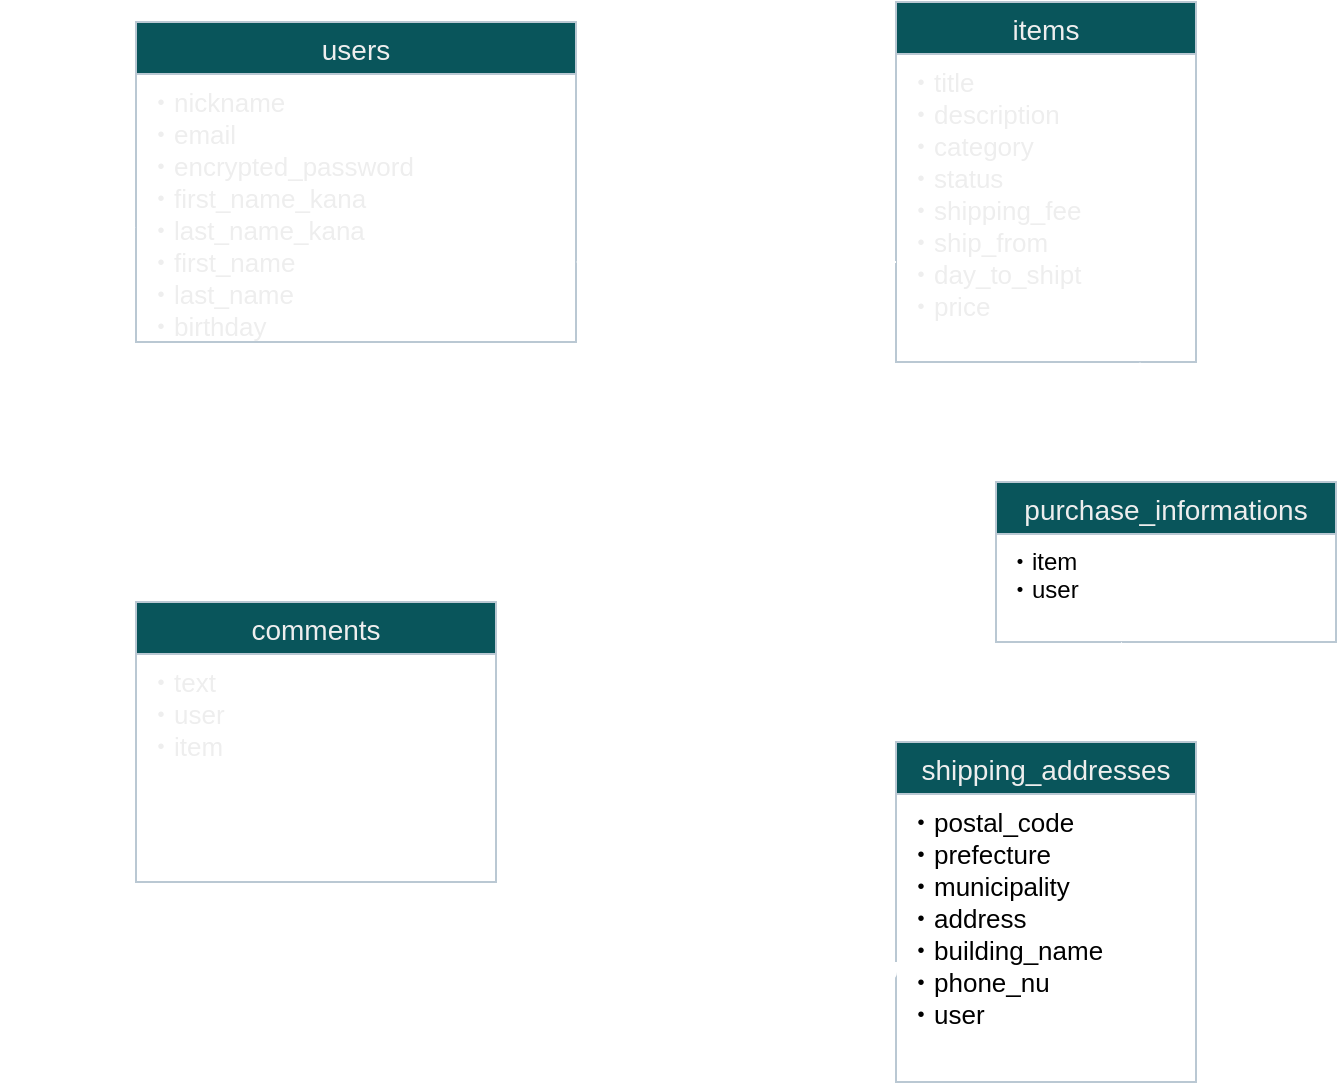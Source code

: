 <mxfile>
    <diagram id="KSoSe7xk4k43V_MYm3Ry" name="ページ1">
        <mxGraphModel dx="1013" dy="636" grid="1" gridSize="10" guides="1" tooltips="1" connect="1" arrows="0" fold="1" page="1" pageScale="1" pageWidth="827" pageHeight="1169" math="0" shadow="0">
            <root>
                <mxCell id="0"/>
                <mxCell id="1" parent="0"/>
                <mxCell id="78" value="users" style="swimlane;fontStyle=0;childLayout=stackLayout;horizontal=1;startSize=26;horizontalStack=0;resizeParent=1;resizeParentMax=0;resizeLast=0;collapsible=1;marginBottom=0;align=center;fontSize=14;fillColor=#09555B;strokeColor=#BAC8D3;fontColor=#EEEEEE;" vertex="1" parent="1">
                    <mxGeometry x="90" y="40" width="220" height="160" as="geometry"/>
                </mxCell>
                <mxCell id="80" value="・nickname&#10;・email&#10;・encrypted_password&#10;・first_name_kana&#10;・last_name_kana&#10;・first_name&#10;・last_name&#10;・birthday" style="text;strokeColor=none;fillColor=none;spacingLeft=4;spacingRight=4;overflow=hidden;rotatable=0;points=[[0,0.5],[1,0.5]];portConstraint=eastwest;fontSize=13;fontColor=#EEEEEE;" vertex="1" parent="78">
                    <mxGeometry y="26" width="220" height="134" as="geometry"/>
                </mxCell>
                <mxCell id="98" value="items" style="swimlane;fontStyle=0;childLayout=stackLayout;horizontal=1;startSize=26;horizontalStack=0;resizeParent=1;resizeParentMax=0;resizeLast=0;collapsible=1;marginBottom=0;align=center;fontSize=14;fillColor=#09555B;strokeColor=#BAC8D3;fontColor=#EEEEEE;" vertex="1" parent="1">
                    <mxGeometry x="470" y="30" width="150" height="180" as="geometry"/>
                </mxCell>
                <mxCell id="99" value="・title&#10;・description&#10;・category&#10;・status&#10;・shipping_fee&#10;・ship_from&#10;・day_to_shipt&#10;・price&#10;&#10;" style="text;strokeColor=none;fillColor=none;spacingLeft=4;spacingRight=4;overflow=hidden;rotatable=0;points=[[0,0.5],[1,0.5]];portConstraint=eastwest;fontSize=13;fontColor=#EEEEEE;" vertex="1" parent="98">
                    <mxGeometry y="26" width="150" height="154" as="geometry"/>
                </mxCell>
                <mxCell id="116" style="edgeStyle=orthogonalEdgeStyle;curved=0;rounded=1;sketch=0;orthogonalLoop=1;jettySize=auto;html=1;fontSize=17;strokeColor=#FFFFFF;" edge="1" parent="1">
                    <mxGeometry relative="1" as="geometry">
                        <mxPoint x="160" y="320" as="sourcePoint"/>
                        <mxPoint x="160" y="210" as="targetPoint"/>
                        <Array as="points">
                            <mxPoint x="160" y="327"/>
                        </Array>
                    </mxGeometry>
                </mxCell>
                <mxCell id="106" value="comments" style="swimlane;fontStyle=0;childLayout=stackLayout;horizontal=1;startSize=26;horizontalStack=0;resizeParent=1;resizeParentMax=0;resizeLast=0;collapsible=1;marginBottom=0;align=center;fontSize=14;rounded=0;sketch=0;fontColor=#EEEEEE;strokeColor=#BAC8D3;fillColor=#09555B;" vertex="1" parent="1">
                    <mxGeometry x="90" y="330" width="180" height="140" as="geometry"/>
                </mxCell>
                <mxCell id="107" value="・text&#10;・user&#10;・item" style="text;strokeColor=none;fillColor=none;spacingLeft=4;spacingRight=4;overflow=hidden;rotatable=0;points=[[0,0.5],[1,0.5]];portConstraint=eastwest;fontSize=13;fontColor=#EEEEEE;" vertex="1" parent="106">
                    <mxGeometry y="26" width="180" height="114" as="geometry"/>
                </mxCell>
                <mxCell id="112" style="edgeStyle=orthogonalEdgeStyle;curved=0;rounded=1;sketch=0;orthogonalLoop=1;jettySize=auto;html=1;exitX=1;exitY=0.5;exitDx=0;exitDy=0;fontSize=17;strokeColor=none;" edge="1" parent="1" source="80">
                    <mxGeometry relative="1" as="geometry">
                        <mxPoint x="470" y="193" as="targetPoint"/>
                    </mxGeometry>
                </mxCell>
                <mxCell id="113" style="edgeStyle=orthogonalEdgeStyle;curved=0;rounded=1;sketch=0;orthogonalLoop=1;jettySize=auto;html=1;exitX=1;exitY=0.5;exitDx=0;exitDy=0;fontSize=17;strokeColor=none;" edge="1" parent="1" source="80">
                    <mxGeometry relative="1" as="geometry">
                        <mxPoint x="468" y="133" as="targetPoint"/>
                    </mxGeometry>
                </mxCell>
                <mxCell id="118" style="edgeStyle=orthogonalEdgeStyle;curved=0;rounded=1;sketch=0;orthogonalLoop=1;jettySize=auto;html=1;fontSize=17;strokeColor=#FFFFFF;entryX=0.682;entryY=-0.029;entryDx=0;entryDy=0;entryPerimeter=0;" edge="1" parent="1" target="106">
                    <mxGeometry relative="1" as="geometry">
                        <mxPoint x="213" y="220" as="sourcePoint"/>
                        <mxPoint x="230" y="320" as="targetPoint"/>
                        <Array as="points">
                            <mxPoint x="213" y="202"/>
                        </Array>
                    </mxGeometry>
                </mxCell>
                <mxCell id="119" style="edgeStyle=orthogonalEdgeStyle;curved=0;rounded=1;sketch=0;orthogonalLoop=1;jettySize=auto;html=1;fontSize=17;fillColor=#fff2cc;strokeColor=#FFFFFF;" edge="1" parent="1">
                    <mxGeometry relative="1" as="geometry">
                        <mxPoint x="470" y="160" as="sourcePoint"/>
                        <mxPoint x="310" y="160" as="targetPoint"/>
                        <Array as="points">
                            <mxPoint x="470" y="160"/>
                            <mxPoint x="314" y="160"/>
                        </Array>
                    </mxGeometry>
                </mxCell>
                <mxCell id="120" style="edgeStyle=orthogonalEdgeStyle;curved=0;rounded=1;sketch=0;orthogonalLoop=1;jettySize=auto;html=1;fontSize=17;strokeColor=#FFFFFF;" edge="1" parent="1">
                    <mxGeometry relative="1" as="geometry">
                        <mxPoint x="490" y="220" as="sourcePoint"/>
                        <mxPoint x="280" y="360" as="targetPoint"/>
                        <Array as="points">
                            <mxPoint x="490" y="360"/>
                        </Array>
                    </mxGeometry>
                </mxCell>
                <mxCell id="121" style="edgeStyle=orthogonalEdgeStyle;curved=0;rounded=1;sketch=0;orthogonalLoop=1;jettySize=auto;html=1;fontSize=17;strokeColor=#FFFFFF;entryX=-0.019;entryY=0.286;entryDx=0;entryDy=0;entryPerimeter=0;" edge="1" parent="1" target="99">
                    <mxGeometry relative="1" as="geometry">
                        <mxPoint x="460" y="100" as="targetPoint"/>
                        <mxPoint x="320" y="100" as="sourcePoint"/>
                        <Array as="points"/>
                    </mxGeometry>
                </mxCell>
                <mxCell id="133" style="edgeStyle=orthogonalEdgeStyle;curved=0;rounded=1;sketch=0;orthogonalLoop=1;jettySize=auto;html=1;fontSize=12;strokeColor=#FFFFFF;" edge="1" parent="1">
                    <mxGeometry relative="1" as="geometry">
                        <mxPoint x="280" y="210" as="targetPoint"/>
                        <mxPoint x="510" y="310" as="sourcePoint"/>
                        <Array as="points">
                            <mxPoint x="280" y="310"/>
                        </Array>
                    </mxGeometry>
                </mxCell>
                <mxCell id="135" style="edgeStyle=orthogonalEdgeStyle;curved=0;rounded=1;sketch=0;orthogonalLoop=1;jettySize=auto;html=1;fontSize=12;strokeColor=#FFFFFF;exitX=0.431;exitY=-0.06;exitDx=0;exitDy=0;exitPerimeter=0;" edge="1" parent="1" source="123">
                    <mxGeometry relative="1" as="geometry">
                        <mxPoint x="592" y="210" as="targetPoint"/>
                        <mxPoint x="592" y="260" as="sourcePoint"/>
                        <Array as="points">
                            <mxPoint x="592" y="265"/>
                        </Array>
                    </mxGeometry>
                </mxCell>
                <mxCell id="123" value="purchase_informations" style="swimlane;fontStyle=0;childLayout=stackLayout;horizontal=1;startSize=26;horizontalStack=0;resizeParent=1;resizeParentMax=0;resizeLast=0;collapsible=1;marginBottom=0;align=center;fontSize=14;rounded=0;sketch=0;fontColor=#EEEEEE;strokeColor=#BAC8D3;fillColor=#09555B;" vertex="1" parent="1">
                    <mxGeometry x="520" y="270" width="170" height="80" as="geometry"/>
                </mxCell>
                <mxCell id="124" value="・item&#10;・user" style="text;strokeColor=none;fillColor=none;spacingLeft=4;spacingRight=4;overflow=hidden;rotatable=0;points=[[0,0.5],[1,0.5]];portConstraint=eastwest;fontSize=12;" vertex="1" parent="123">
                    <mxGeometry y="26" width="170" height="54" as="geometry"/>
                </mxCell>
                <mxCell id="137" style="edgeStyle=orthogonalEdgeStyle;curved=0;rounded=1;sketch=0;orthogonalLoop=1;jettySize=auto;html=1;exitX=0.75;exitY=0;exitDx=0;exitDy=0;entryX=0.369;entryY=0.998;entryDx=0;entryDy=0;entryPerimeter=0;fontSize=12;strokeColor=#FFFFFF;" edge="1" parent="1" source="127" target="124">
                    <mxGeometry relative="1" as="geometry"/>
                </mxCell>
                <mxCell id="127" value="shipping_addresses" style="swimlane;fontStyle=0;childLayout=stackLayout;horizontal=1;startSize=26;horizontalStack=0;resizeParent=1;resizeParentMax=0;resizeLast=0;collapsible=1;marginBottom=0;align=center;fontSize=14;rounded=0;sketch=0;fontColor=#EEEEEE;strokeColor=#BAC8D3;fillColor=#09555B;direction=east;" vertex="1" parent="1">
                    <mxGeometry x="470" y="400" width="150" height="170" as="geometry"/>
                </mxCell>
                <mxCell id="128" value="・postal_code&#10;・prefecture&#10;・municipality&#10;・address&#10;・building_name&#10;・phone_nu&#10;・user&#10;" style="text;strokeColor=none;fillColor=none;spacingLeft=4;spacingRight=4;overflow=hidden;rotatable=0;points=[[0,0.5],[1,0.5]];portConstraint=eastwest;fontSize=13;" vertex="1" parent="127">
                    <mxGeometry y="26" width="150" height="144" as="geometry"/>
                </mxCell>
                <mxCell id="136" style="edgeStyle=orthogonalEdgeStyle;curved=0;rounded=1;sketch=0;orthogonalLoop=1;jettySize=auto;html=1;entryX=-0.001;entryY=0.573;entryDx=0;entryDy=0;entryPerimeter=0;fontSize=12;strokeColor=#FFFFFF;" edge="1" parent="1" target="80">
                    <mxGeometry relative="1" as="geometry">
                        <mxPoint x="470" y="510" as="sourcePoint"/>
                        <Array as="points">
                            <mxPoint x="470" y="520"/>
                            <mxPoint x="30" y="520"/>
                            <mxPoint x="30" y="143"/>
                        </Array>
                    </mxGeometry>
                </mxCell>
            </root>
        </mxGraphModel>
    </diagram>
</mxfile>